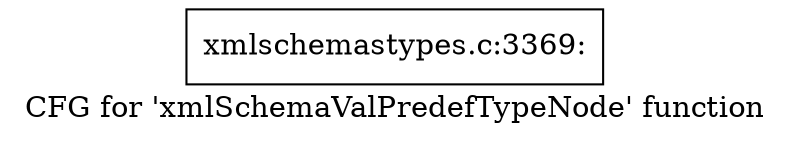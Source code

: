 digraph "CFG for 'xmlSchemaValPredefTypeNode' function" {
	label="CFG for 'xmlSchemaValPredefTypeNode' function";

	Node0x557d8d9993a0 [shape=record,label="{xmlschemastypes.c:3369:}"];
}
